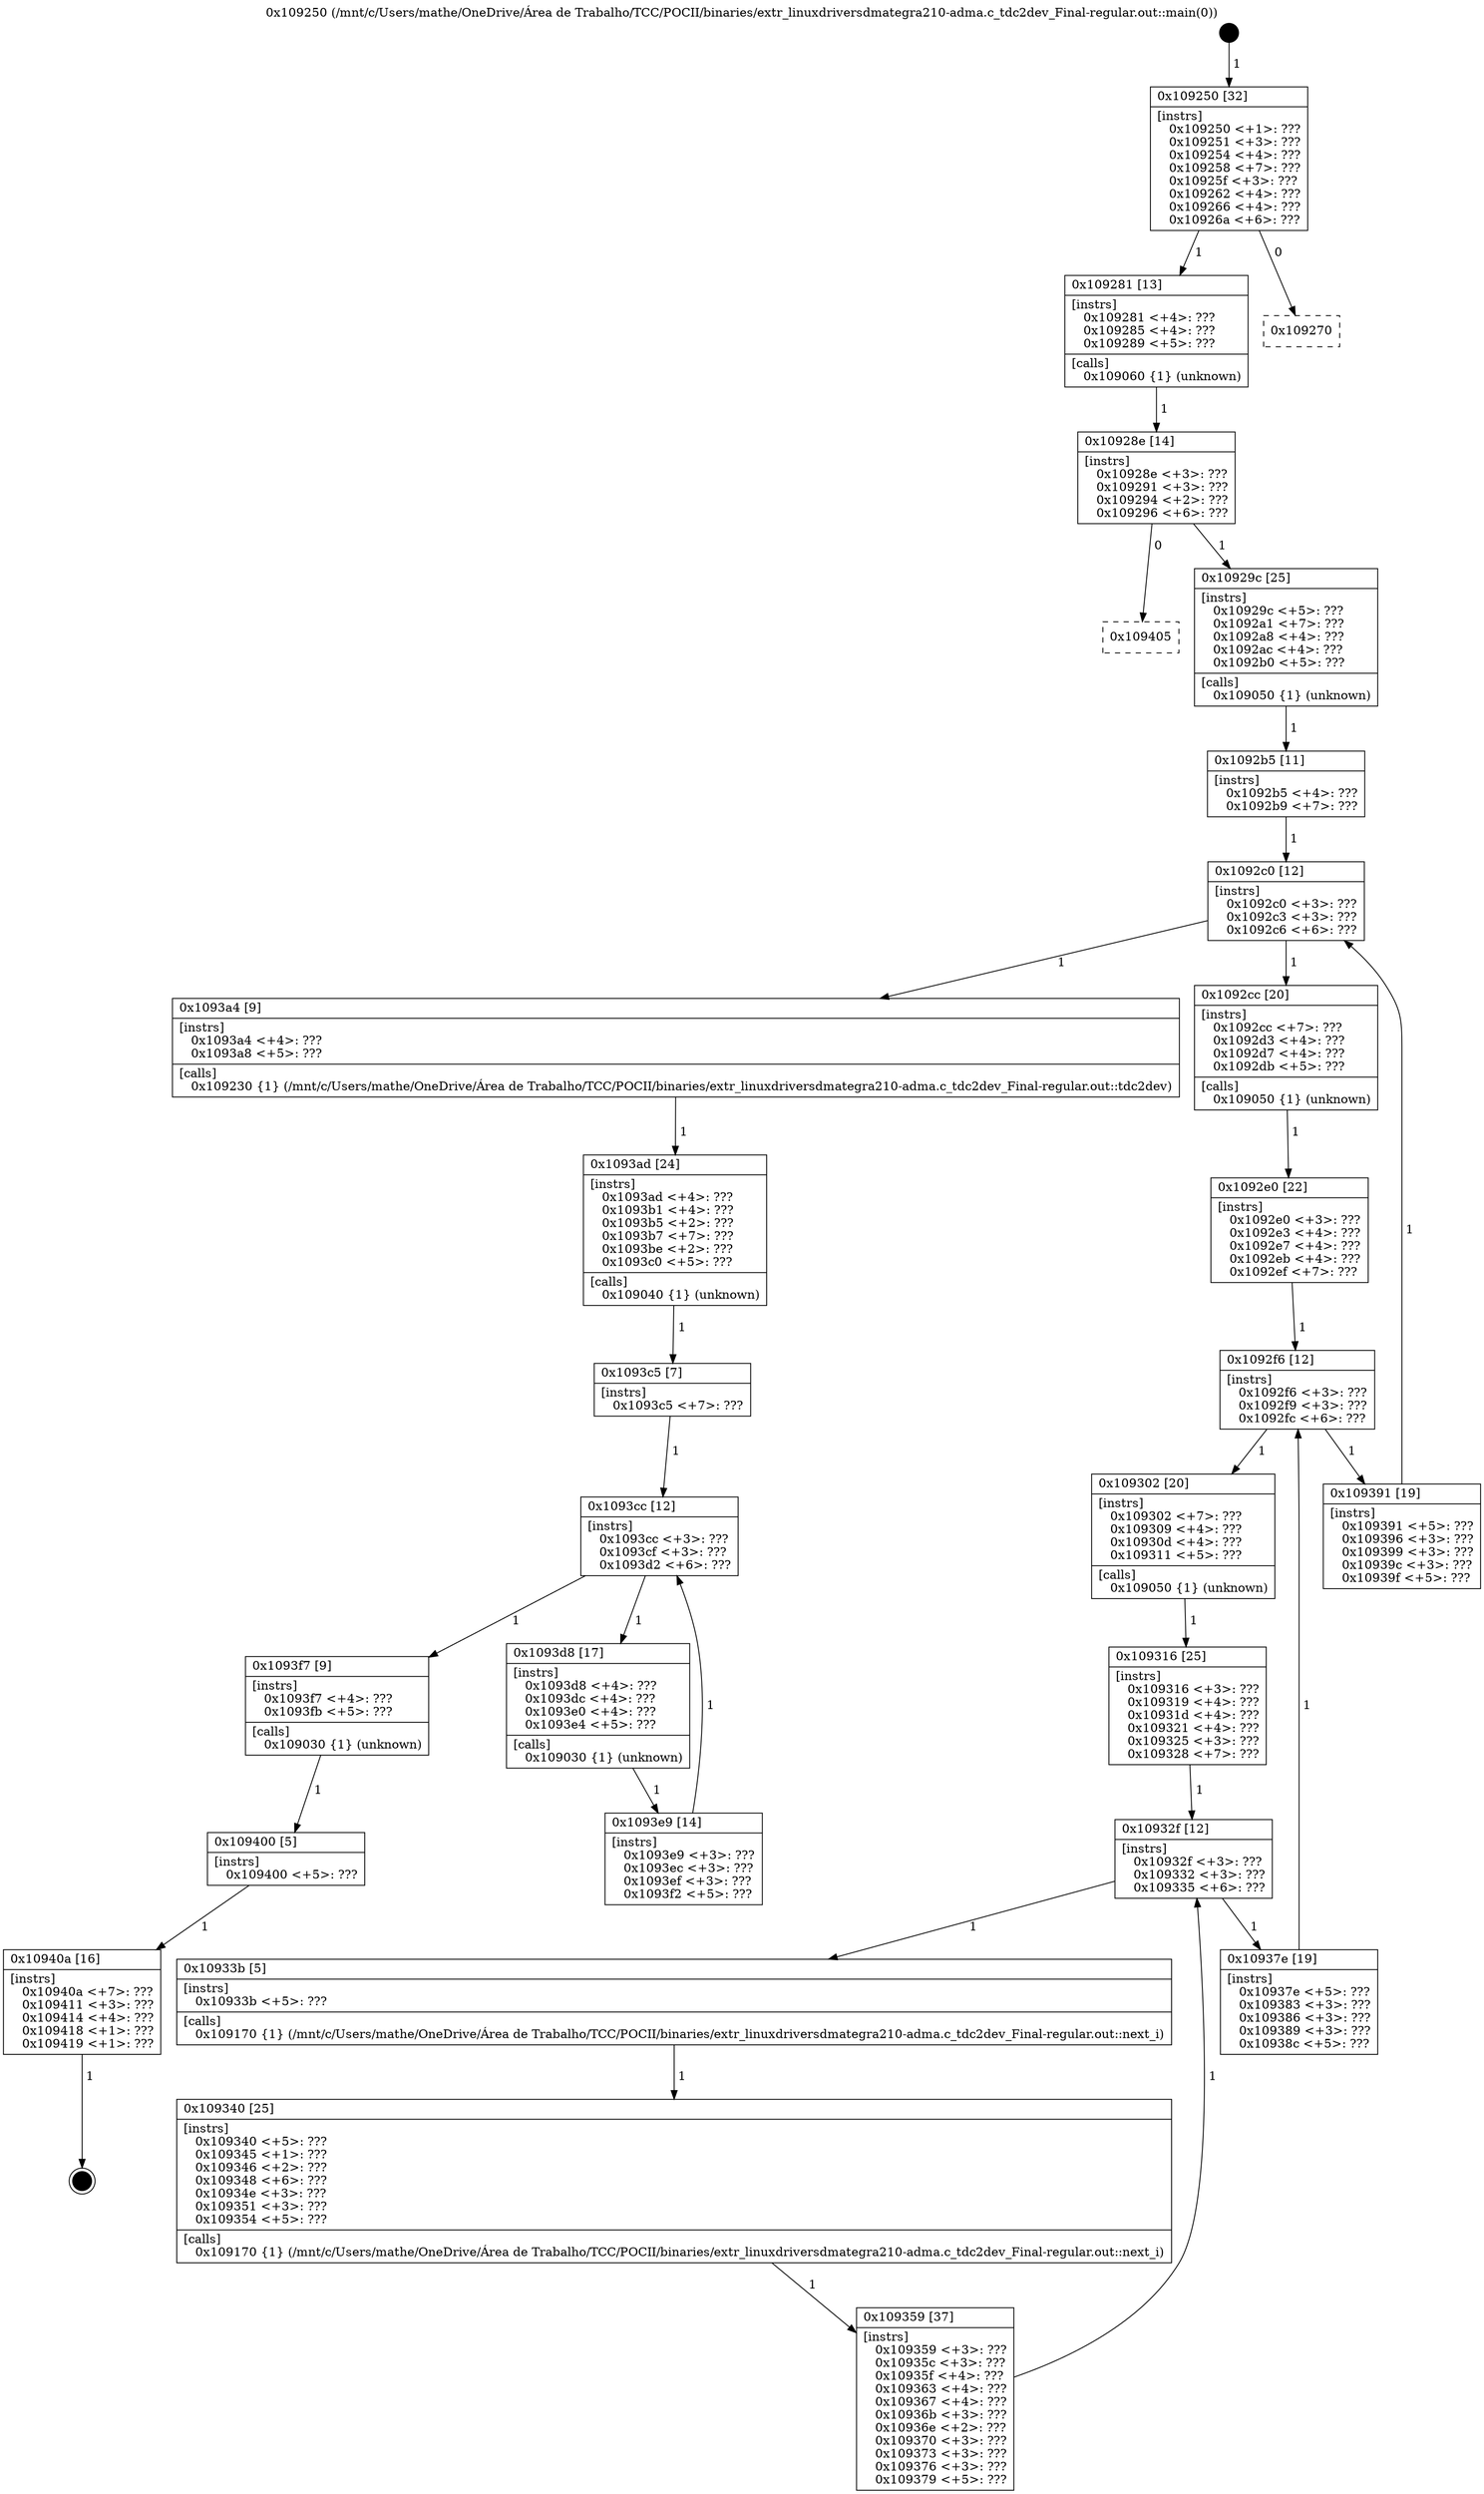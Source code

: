 digraph "0x109250" {
  label = "0x109250 (/mnt/c/Users/mathe/OneDrive/Área de Trabalho/TCC/POCII/binaries/extr_linuxdriversdmategra210-adma.c_tdc2dev_Final-regular.out::main(0))"
  labelloc = "t"
  node[shape=record]

  Entry [label="",width=0.3,height=0.3,shape=circle,fillcolor=black,style=filled]
  "0x109250" [label="{
     0x109250 [32]\l
     | [instrs]\l
     &nbsp;&nbsp;0x109250 \<+1\>: ???\l
     &nbsp;&nbsp;0x109251 \<+3\>: ???\l
     &nbsp;&nbsp;0x109254 \<+4\>: ???\l
     &nbsp;&nbsp;0x109258 \<+7\>: ???\l
     &nbsp;&nbsp;0x10925f \<+3\>: ???\l
     &nbsp;&nbsp;0x109262 \<+4\>: ???\l
     &nbsp;&nbsp;0x109266 \<+4\>: ???\l
     &nbsp;&nbsp;0x10926a \<+6\>: ???\l
  }"]
  "0x109281" [label="{
     0x109281 [13]\l
     | [instrs]\l
     &nbsp;&nbsp;0x109281 \<+4\>: ???\l
     &nbsp;&nbsp;0x109285 \<+4\>: ???\l
     &nbsp;&nbsp;0x109289 \<+5\>: ???\l
     | [calls]\l
     &nbsp;&nbsp;0x109060 \{1\} (unknown)\l
  }"]
  "0x109270" [label="{
     0x109270\l
  }", style=dashed]
  "0x10928e" [label="{
     0x10928e [14]\l
     | [instrs]\l
     &nbsp;&nbsp;0x10928e \<+3\>: ???\l
     &nbsp;&nbsp;0x109291 \<+3\>: ???\l
     &nbsp;&nbsp;0x109294 \<+2\>: ???\l
     &nbsp;&nbsp;0x109296 \<+6\>: ???\l
  }"]
  "0x109405" [label="{
     0x109405\l
  }", style=dashed]
  "0x10929c" [label="{
     0x10929c [25]\l
     | [instrs]\l
     &nbsp;&nbsp;0x10929c \<+5\>: ???\l
     &nbsp;&nbsp;0x1092a1 \<+7\>: ???\l
     &nbsp;&nbsp;0x1092a8 \<+4\>: ???\l
     &nbsp;&nbsp;0x1092ac \<+4\>: ???\l
     &nbsp;&nbsp;0x1092b0 \<+5\>: ???\l
     | [calls]\l
     &nbsp;&nbsp;0x109050 \{1\} (unknown)\l
  }"]
  Exit [label="",width=0.3,height=0.3,shape=circle,fillcolor=black,style=filled,peripheries=2]
  "0x1092c0" [label="{
     0x1092c0 [12]\l
     | [instrs]\l
     &nbsp;&nbsp;0x1092c0 \<+3\>: ???\l
     &nbsp;&nbsp;0x1092c3 \<+3\>: ???\l
     &nbsp;&nbsp;0x1092c6 \<+6\>: ???\l
  }"]
  "0x1093a4" [label="{
     0x1093a4 [9]\l
     | [instrs]\l
     &nbsp;&nbsp;0x1093a4 \<+4\>: ???\l
     &nbsp;&nbsp;0x1093a8 \<+5\>: ???\l
     | [calls]\l
     &nbsp;&nbsp;0x109230 \{1\} (/mnt/c/Users/mathe/OneDrive/Área de Trabalho/TCC/POCII/binaries/extr_linuxdriversdmategra210-adma.c_tdc2dev_Final-regular.out::tdc2dev)\l
  }"]
  "0x1092cc" [label="{
     0x1092cc [20]\l
     | [instrs]\l
     &nbsp;&nbsp;0x1092cc \<+7\>: ???\l
     &nbsp;&nbsp;0x1092d3 \<+4\>: ???\l
     &nbsp;&nbsp;0x1092d7 \<+4\>: ???\l
     &nbsp;&nbsp;0x1092db \<+5\>: ???\l
     | [calls]\l
     &nbsp;&nbsp;0x109050 \{1\} (unknown)\l
  }"]
  "0x1092f6" [label="{
     0x1092f6 [12]\l
     | [instrs]\l
     &nbsp;&nbsp;0x1092f6 \<+3\>: ???\l
     &nbsp;&nbsp;0x1092f9 \<+3\>: ???\l
     &nbsp;&nbsp;0x1092fc \<+6\>: ???\l
  }"]
  "0x109391" [label="{
     0x109391 [19]\l
     | [instrs]\l
     &nbsp;&nbsp;0x109391 \<+5\>: ???\l
     &nbsp;&nbsp;0x109396 \<+3\>: ???\l
     &nbsp;&nbsp;0x109399 \<+3\>: ???\l
     &nbsp;&nbsp;0x10939c \<+3\>: ???\l
     &nbsp;&nbsp;0x10939f \<+5\>: ???\l
  }"]
  "0x109302" [label="{
     0x109302 [20]\l
     | [instrs]\l
     &nbsp;&nbsp;0x109302 \<+7\>: ???\l
     &nbsp;&nbsp;0x109309 \<+4\>: ???\l
     &nbsp;&nbsp;0x10930d \<+4\>: ???\l
     &nbsp;&nbsp;0x109311 \<+5\>: ???\l
     | [calls]\l
     &nbsp;&nbsp;0x109050 \{1\} (unknown)\l
  }"]
  "0x10932f" [label="{
     0x10932f [12]\l
     | [instrs]\l
     &nbsp;&nbsp;0x10932f \<+3\>: ???\l
     &nbsp;&nbsp;0x109332 \<+3\>: ???\l
     &nbsp;&nbsp;0x109335 \<+6\>: ???\l
  }"]
  "0x10937e" [label="{
     0x10937e [19]\l
     | [instrs]\l
     &nbsp;&nbsp;0x10937e \<+5\>: ???\l
     &nbsp;&nbsp;0x109383 \<+3\>: ???\l
     &nbsp;&nbsp;0x109386 \<+3\>: ???\l
     &nbsp;&nbsp;0x109389 \<+3\>: ???\l
     &nbsp;&nbsp;0x10938c \<+5\>: ???\l
  }"]
  "0x10933b" [label="{
     0x10933b [5]\l
     | [instrs]\l
     &nbsp;&nbsp;0x10933b \<+5\>: ???\l
     | [calls]\l
     &nbsp;&nbsp;0x109170 \{1\} (/mnt/c/Users/mathe/OneDrive/Área de Trabalho/TCC/POCII/binaries/extr_linuxdriversdmategra210-adma.c_tdc2dev_Final-regular.out::next_i)\l
  }"]
  "0x109340" [label="{
     0x109340 [25]\l
     | [instrs]\l
     &nbsp;&nbsp;0x109340 \<+5\>: ???\l
     &nbsp;&nbsp;0x109345 \<+1\>: ???\l
     &nbsp;&nbsp;0x109346 \<+2\>: ???\l
     &nbsp;&nbsp;0x109348 \<+6\>: ???\l
     &nbsp;&nbsp;0x10934e \<+3\>: ???\l
     &nbsp;&nbsp;0x109351 \<+3\>: ???\l
     &nbsp;&nbsp;0x109354 \<+5\>: ???\l
     | [calls]\l
     &nbsp;&nbsp;0x109170 \{1\} (/mnt/c/Users/mathe/OneDrive/Área de Trabalho/TCC/POCII/binaries/extr_linuxdriversdmategra210-adma.c_tdc2dev_Final-regular.out::next_i)\l
  }"]
  "0x109359" [label="{
     0x109359 [37]\l
     | [instrs]\l
     &nbsp;&nbsp;0x109359 \<+3\>: ???\l
     &nbsp;&nbsp;0x10935c \<+3\>: ???\l
     &nbsp;&nbsp;0x10935f \<+4\>: ???\l
     &nbsp;&nbsp;0x109363 \<+4\>: ???\l
     &nbsp;&nbsp;0x109367 \<+4\>: ???\l
     &nbsp;&nbsp;0x10936b \<+3\>: ???\l
     &nbsp;&nbsp;0x10936e \<+2\>: ???\l
     &nbsp;&nbsp;0x109370 \<+3\>: ???\l
     &nbsp;&nbsp;0x109373 \<+3\>: ???\l
     &nbsp;&nbsp;0x109376 \<+3\>: ???\l
     &nbsp;&nbsp;0x109379 \<+5\>: ???\l
  }"]
  "0x109316" [label="{
     0x109316 [25]\l
     | [instrs]\l
     &nbsp;&nbsp;0x109316 \<+3\>: ???\l
     &nbsp;&nbsp;0x109319 \<+4\>: ???\l
     &nbsp;&nbsp;0x10931d \<+4\>: ???\l
     &nbsp;&nbsp;0x109321 \<+4\>: ???\l
     &nbsp;&nbsp;0x109325 \<+3\>: ???\l
     &nbsp;&nbsp;0x109328 \<+7\>: ???\l
  }"]
  "0x10940a" [label="{
     0x10940a [16]\l
     | [instrs]\l
     &nbsp;&nbsp;0x10940a \<+7\>: ???\l
     &nbsp;&nbsp;0x109411 \<+3\>: ???\l
     &nbsp;&nbsp;0x109414 \<+4\>: ???\l
     &nbsp;&nbsp;0x109418 \<+1\>: ???\l
     &nbsp;&nbsp;0x109419 \<+1\>: ???\l
  }"]
  "0x1092e0" [label="{
     0x1092e0 [22]\l
     | [instrs]\l
     &nbsp;&nbsp;0x1092e0 \<+3\>: ???\l
     &nbsp;&nbsp;0x1092e3 \<+4\>: ???\l
     &nbsp;&nbsp;0x1092e7 \<+4\>: ???\l
     &nbsp;&nbsp;0x1092eb \<+4\>: ???\l
     &nbsp;&nbsp;0x1092ef \<+7\>: ???\l
  }"]
  "0x109400" [label="{
     0x109400 [5]\l
     | [instrs]\l
     &nbsp;&nbsp;0x109400 \<+5\>: ???\l
  }"]
  "0x1092b5" [label="{
     0x1092b5 [11]\l
     | [instrs]\l
     &nbsp;&nbsp;0x1092b5 \<+4\>: ???\l
     &nbsp;&nbsp;0x1092b9 \<+7\>: ???\l
  }"]
  "0x1093ad" [label="{
     0x1093ad [24]\l
     | [instrs]\l
     &nbsp;&nbsp;0x1093ad \<+4\>: ???\l
     &nbsp;&nbsp;0x1093b1 \<+4\>: ???\l
     &nbsp;&nbsp;0x1093b5 \<+2\>: ???\l
     &nbsp;&nbsp;0x1093b7 \<+7\>: ???\l
     &nbsp;&nbsp;0x1093be \<+2\>: ???\l
     &nbsp;&nbsp;0x1093c0 \<+5\>: ???\l
     | [calls]\l
     &nbsp;&nbsp;0x109040 \{1\} (unknown)\l
  }"]
  "0x1093cc" [label="{
     0x1093cc [12]\l
     | [instrs]\l
     &nbsp;&nbsp;0x1093cc \<+3\>: ???\l
     &nbsp;&nbsp;0x1093cf \<+3\>: ???\l
     &nbsp;&nbsp;0x1093d2 \<+6\>: ???\l
  }"]
  "0x1093f7" [label="{
     0x1093f7 [9]\l
     | [instrs]\l
     &nbsp;&nbsp;0x1093f7 \<+4\>: ???\l
     &nbsp;&nbsp;0x1093fb \<+5\>: ???\l
     | [calls]\l
     &nbsp;&nbsp;0x109030 \{1\} (unknown)\l
  }"]
  "0x1093d8" [label="{
     0x1093d8 [17]\l
     | [instrs]\l
     &nbsp;&nbsp;0x1093d8 \<+4\>: ???\l
     &nbsp;&nbsp;0x1093dc \<+4\>: ???\l
     &nbsp;&nbsp;0x1093e0 \<+4\>: ???\l
     &nbsp;&nbsp;0x1093e4 \<+5\>: ???\l
     | [calls]\l
     &nbsp;&nbsp;0x109030 \{1\} (unknown)\l
  }"]
  "0x1093e9" [label="{
     0x1093e9 [14]\l
     | [instrs]\l
     &nbsp;&nbsp;0x1093e9 \<+3\>: ???\l
     &nbsp;&nbsp;0x1093ec \<+3\>: ???\l
     &nbsp;&nbsp;0x1093ef \<+3\>: ???\l
     &nbsp;&nbsp;0x1093f2 \<+5\>: ???\l
  }"]
  "0x1093c5" [label="{
     0x1093c5 [7]\l
     | [instrs]\l
     &nbsp;&nbsp;0x1093c5 \<+7\>: ???\l
  }"]
  Entry -> "0x109250" [label=" 1"]
  "0x109250" -> "0x109281" [label=" 1"]
  "0x109250" -> "0x109270" [label=" 0"]
  "0x109281" -> "0x10928e" [label=" 1"]
  "0x10928e" -> "0x109405" [label=" 0"]
  "0x10928e" -> "0x10929c" [label=" 1"]
  "0x10940a" -> Exit [label=" 1"]
  "0x10929c" -> "0x1092b5" [label=" 1"]
  "0x1092c0" -> "0x1093a4" [label=" 1"]
  "0x1092c0" -> "0x1092cc" [label=" 1"]
  "0x1092cc" -> "0x1092e0" [label=" 1"]
  "0x1092f6" -> "0x109391" [label=" 1"]
  "0x1092f6" -> "0x109302" [label=" 1"]
  "0x109302" -> "0x109316" [label=" 1"]
  "0x10932f" -> "0x10937e" [label=" 1"]
  "0x10932f" -> "0x10933b" [label=" 1"]
  "0x10933b" -> "0x109340" [label=" 1"]
  "0x109340" -> "0x109359" [label=" 1"]
  "0x109316" -> "0x10932f" [label=" 1"]
  "0x109359" -> "0x10932f" [label=" 1"]
  "0x109400" -> "0x10940a" [label=" 1"]
  "0x1092e0" -> "0x1092f6" [label=" 1"]
  "0x10937e" -> "0x1092f6" [label=" 1"]
  "0x1093f7" -> "0x109400" [label=" 1"]
  "0x1092b5" -> "0x1092c0" [label=" 1"]
  "0x109391" -> "0x1092c0" [label=" 1"]
  "0x1093a4" -> "0x1093ad" [label=" 1"]
  "0x1093ad" -> "0x1093c5" [label=" 1"]
  "0x1093cc" -> "0x1093f7" [label=" 1"]
  "0x1093cc" -> "0x1093d8" [label=" 1"]
  "0x1093d8" -> "0x1093e9" [label=" 1"]
  "0x1093c5" -> "0x1093cc" [label=" 1"]
  "0x1093e9" -> "0x1093cc" [label=" 1"]
}
